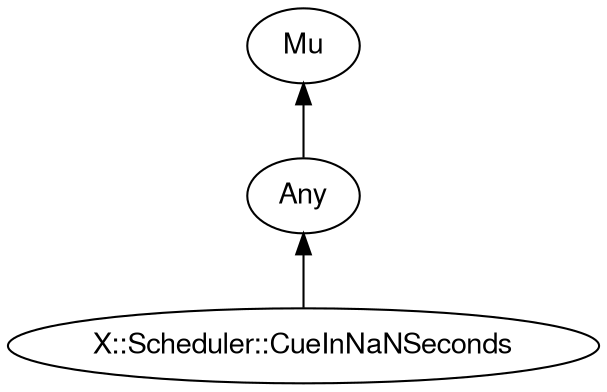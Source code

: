 digraph "perl6-type-graph" {
    rankdir=BT;
    splines=polyline;
    overlap=false; 
    // Types
    "X::Scheduler::CueInNaNSeconds" [color="#000000", fontcolor="#000000", href="/type/X::Scheduler::CueInNaNSeconds", fontname="FreeSans"];
    "Mu" [color="#000000", fontcolor="#000000", href="/type/Mu", fontname="FreeSans"];
    "Any" [color="#000000", fontcolor="#000000", href="/type/Any", fontname="FreeSans"];

    // Superclasses
    "X::Scheduler::CueInNaNSeconds" -> "Any" [color="#000000"];
    "Any" -> "Mu" [color="#000000"];

    // Roles
}
